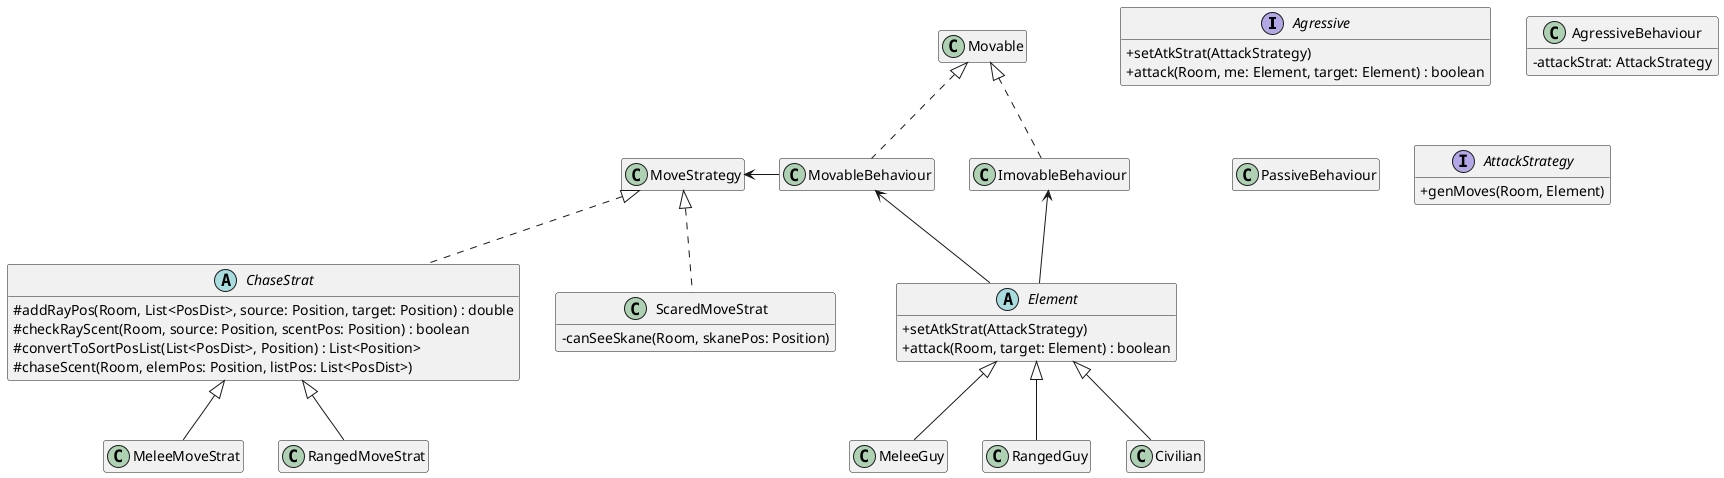 @startuml

hide empty members
skinparam classAttributeIconSize 0
skinparam linetype polyline
skinparam shadowing false

interface Agressive {
+ setAtkStrat(AttackStrategy)
+ attack(Room, me: Element, target: Element) : boolean
}

abstract class Element {
+ setAtkStrat(AttackStrategy)
+ attack(Room, target: Element) : boolean
}

class AgressiveBehaviour {
- attackStrat: AttackStrategy
}
class PassiveBehaviour {}
class MeleeGuy {}
class RangedGuy {}

interface AttackStrategy {
+ genMoves(Room, Element)
}

abstract class ChaseStrat {
# addRayPos(Room, List<PosDist>, source: Position, target: Position) : double
# checkRayScent(Room, source: Position, scentPos: Position) : boolean
# convertToSortPosList(List<PosDist>, Position) : List<Position>
# chaseScent(Room, elemPos: Position, listPos: List<PosDist>)
}
class MeleeMoveStrat {}
class RangedMoveStrat {}
class ScaredMoveStrat {
- canSeeSkane(Room, skanePos: Position)
}

ImovableBehaviour .up.^ Movable
MovableBehaviour .up.^ Movable

Element -up-> ImovableBehaviour
Element -up-> MovableBehaviour

Civilian -up-^ Element
MeleeGuy -up-^ Element
RangedGuy -up-^ Element

ChaseStrat .up.^ MoveStrategy
ScaredMoveStrat .up.^ MoveStrategy
MeleeMoveStrat -up-^ ChaseStrat
RangedMoveStrat -up-^ ChaseStrat

MovableBehaviour -left-> MoveStrategy 

@enduml

